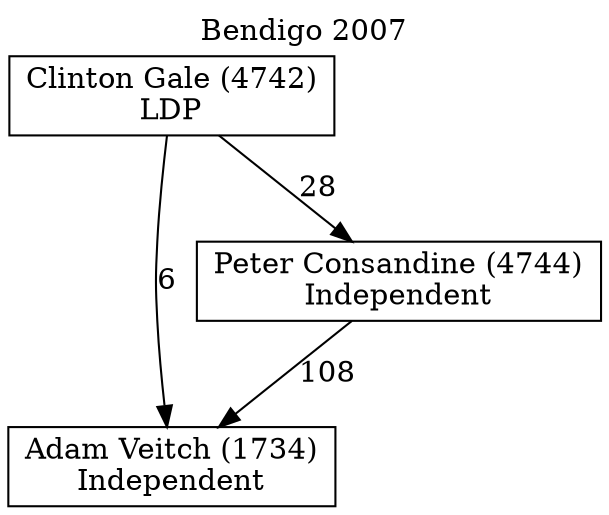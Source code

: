 // House preference flow
digraph "Adam Veitch (1734)_Bendigo_2007" {
	graph [label="Bendigo 2007" labelloc=t mclimit=10]
	node [shape=box]
	"Adam Veitch (1734)" [label="Adam Veitch (1734)
Independent"]
	"Clinton Gale (4742)" [label="Clinton Gale (4742)
LDP"]
	"Peter Consandine (4744)" [label="Peter Consandine (4744)
Independent"]
	"Clinton Gale (4742)" -> "Adam Veitch (1734)" [label=6]
	"Clinton Gale (4742)" -> "Peter Consandine (4744)" [label=28]
	"Peter Consandine (4744)" -> "Adam Veitch (1734)" [label=108]
}
